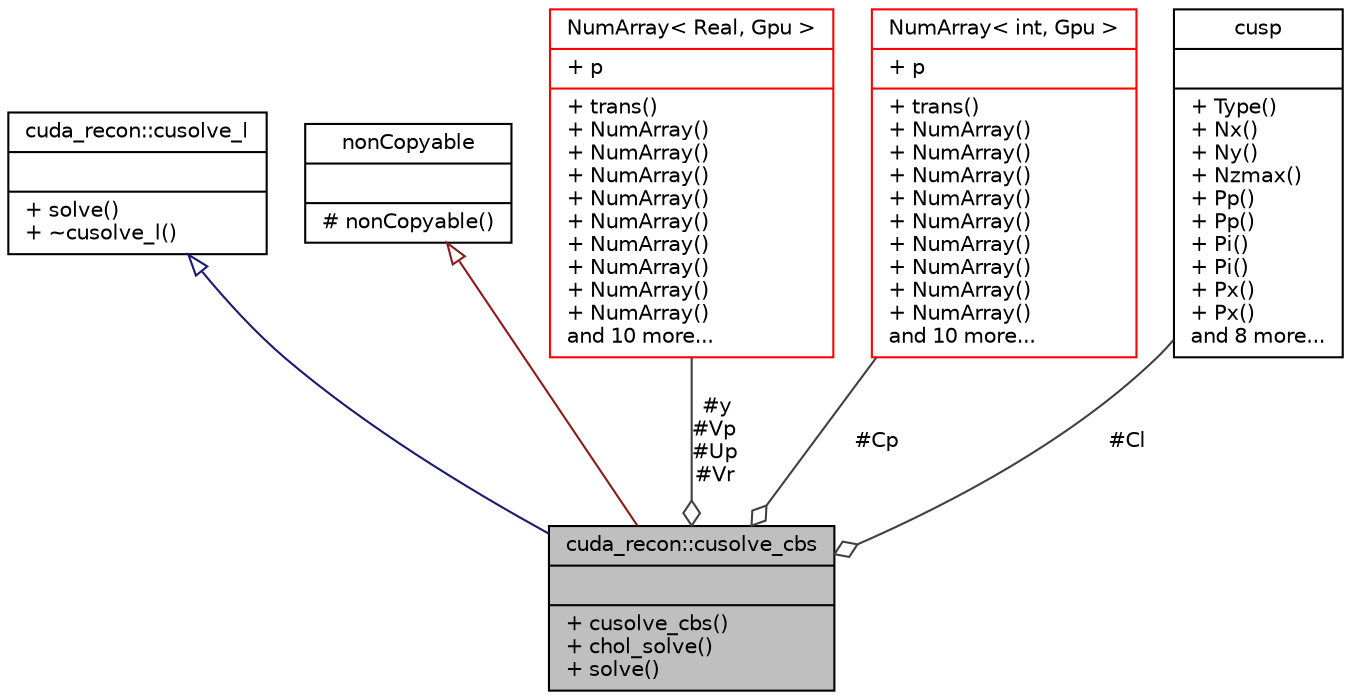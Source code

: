 digraph "cuda_recon::cusolve_cbs"
{
 // INTERACTIVE_SVG=YES
  bgcolor="transparent";
  edge [fontname="Helvetica",fontsize="10",labelfontname="Helvetica",labelfontsize="10"];
  node [fontname="Helvetica",fontsize="10",shape=record];
  Node3 [label="{cuda_recon::cusolve_cbs\n||+ cusolve_cbs()\l+ chol_solve()\l+ solve()\l}",height=0.2,width=0.4,color="black", fillcolor="grey75", style="filled", fontcolor="black"];
  Node4 -> Node3 [dir="back",color="midnightblue",fontsize="10",style="solid",arrowtail="onormal",fontname="Helvetica"];
  Node4 [label="{cuda_recon::cusolve_l\n||+ solve()\l+ ~cusolve_l()\l}",height=0.2,width=0.4,color="black",URL="$classcuda__recon_1_1cusolve__l.html"];
  Node5 -> Node3 [dir="back",color="firebrick4",fontsize="10",style="solid",arrowtail="onormal",fontname="Helvetica"];
  Node5 [label="{nonCopyable\n||# nonCopyable()\l}",height=0.2,width=0.4,color="black",URL="$classnon_copyable.html"];
  Node6 -> Node3 [color="grey25",fontsize="10",style="solid",label=" #y\n#Vp\n#Up\n#Vr" ,arrowhead="odiamond",fontname="Helvetica"];
  Node6 [label="{NumArray\< Real, Gpu \>\n|+ p\l|+ trans()\l+ NumArray()\l+ NumArray()\l+ NumArray()\l+ NumArray()\l+ NumArray()\l+ NumArray()\l+ NumArray()\l+ NumArray()\l+ NumArray()\land 10 more...\l}",height=0.2,width=0.4,color="red",URL="$class_num_array.html"];
  Node16 -> Node3 [color="grey25",fontsize="10",style="solid",label=" #Cp" ,arrowhead="odiamond",fontname="Helvetica"];
  Node16 [label="{NumArray\< int, Gpu \>\n|+ p\l|+ trans()\l+ NumArray()\l+ NumArray()\l+ NumArray()\l+ NumArray()\l+ NumArray()\l+ NumArray()\l+ NumArray()\l+ NumArray()\l+ NumArray()\land 10 more...\l}",height=0.2,width=0.4,color="red",URL="$class_num_array.html"];
  Node20 -> Node3 [color="grey25",fontsize="10",style="solid",label=" #Cl" ,arrowhead="odiamond",fontname="Helvetica"];
  Node20 [label="{cusp\n||+ Type()\l+ Nx()\l+ Ny()\l+ Nzmax()\l+ Pp()\l+ Pp()\l+ Pi()\l+ Pi()\l+ Px()\l+ Px()\land 8 more...\l}",height=0.2,width=0.4,color="black",URL="$classcusp.html"];
}

